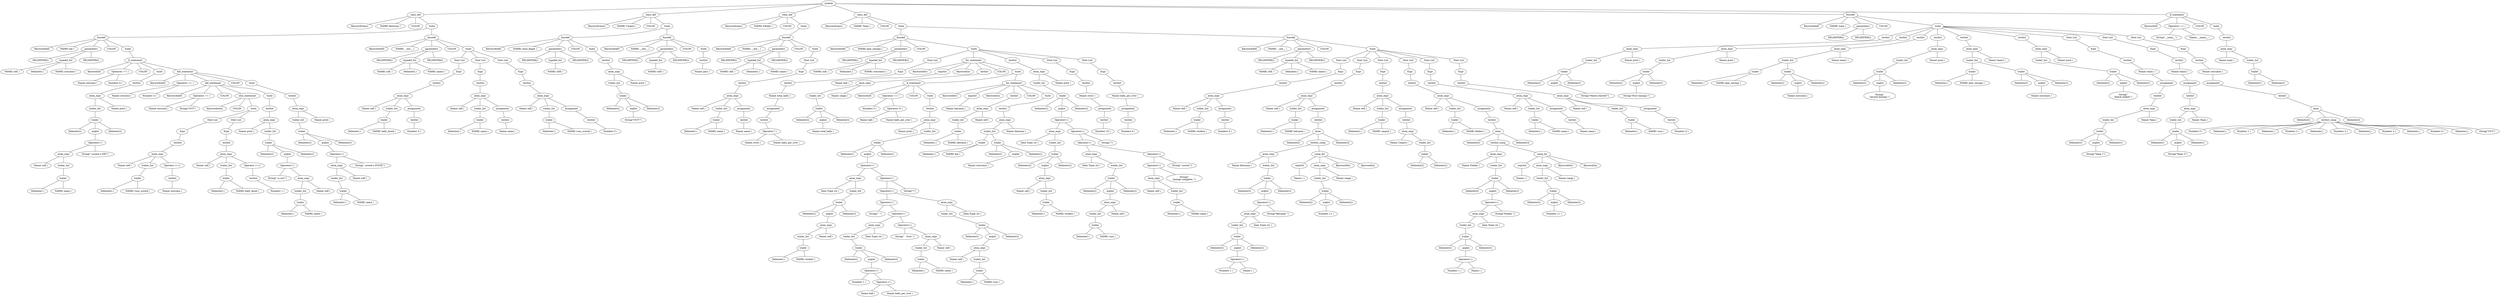 Graph { 
0[label="NAME( Batsman )"];
1[label="NAME( __init__ )"];
2[label="NAME( self, )"];
3--2; 3[label="typedef_list"];
4[label="NAME( name) )"];
{rank = same; 2 -- 5 -- 4  [ style=invis ];rankdir = LR;}3--5; 5[label=" Delimiter(,)"];
3--4;
{rank = same;  7 -- 3 -- 8  [ style=invis ];rankdir = LR;}6--7;7[label="DELIMITER(()"];6[label="parameters"];
6--3;
6--8;8[label="DELIMITER())"];
9[label="Name( self )"];
10[label="NAME( name )"];
{rank = same; rank12[style=invisible]; rank12 -- 11 -- 10   [ style=invis ];rankdir = LR;}12--11;11[label="Delimiter(.)"];12[label="trailer"];
12--10;
13--12; 13[label="trailer_list"];
14--9;14[label="atom_expr"];
14--13;
15--14; 15[label=" testlist"];
16[label="Name( name )"];
17--16; 17[label=" testlist"];
18--17; 18[label="assignment"];
14--18;
19--15; 19[label=" Expr"];
20--19; 20[label=" Stmt List"];
21--20; 21[label=" Suite"];
21[label=" Suite"];
22[label="Name( self )"];
23[label="NAME( runs_scored )"];
{rank = same; rank25[style=invisible]; rank25 -- 24 -- 23   [ style=invis ];rankdir = LR;}25--24;24[label="Delimiter(.)"];25[label="trailer"];
25--23;
26--25; 26[label="trailer_list"];
27--22;27[label="atom_expr"];
27--26;
28--27; 28[label=" testlist"];
29[label="Number( 0 )"];
30--29; 30[label=" testlist"];
31--30; 31[label="assignment"];
27--31;
32--28; 32[label=" Expr"];
33--32; 33[label=" Stmt List"];
21--33;
34[label="Name( self )"];
35[label="NAME( balls_faced )"];
{rank = same; rank37[style=invisible]; rank37 -- 36 -- 35   [ style=invis ];rankdir = LR;}37--36;36[label="Delimiter(.)"];37[label="trailer"];
37--35;
38--37; 38[label="trailer_list"];
39--34;39[label="atom_expr"];
39--38;
40--39; 40[label=" testlist"];
41[label="Number( 0 )"];
42--41; 42[label=" testlist"];
43--42; 43[label="assignment"];
39--43;
44--40; 44[label=" Expr"];
45--44; 45[label=" Stmt List"];
21--45;
{rank = same;47 -- 1 -- 6 -- 48 -- 21  [ style=invis ];rankdir = LR;}46--47;47[label="Keyword(def)"];46[label="funcdef"];
46--1;
46--6;
46--48;48[label="COLON"];
46--21;
49--46; 49[label=" Suite"];
49[label=" Suite"];
50[label="NAME( bat )"];
51[label="NAME( self, )"];
52--51; 52[label="typedef_list"];
53[label="NAME( outcome) )"];
{rank = same; 51 -- 54 -- 53  [ style=invis ];rankdir = LR;}52--54; 54[label=" Delimiter(,)"];
52--53;
{rank = same;  56 -- 52 -- 57  [ style=invis ];rankdir = LR;}55--56;56[label="DELIMITER(()"];55[label="parameters"];
55--52;
55--57;57[label="DELIMITER())"];
58[label="Name( outcome )"];
59[label="Operator( == )"];
60[label="Number( 6 )"];
59--58;
59--60;
61[label="Name( print )"];
62[label="Name( self )"];
63[label="NAME( name )"];
{rank = same; rank65[style=invisible]; rank65 -- 64 -- 63   [ style=invis ];rankdir = LR;}65--64;64[label="Delimiter(.)"];65[label="trailer"];
65--63;
66--65; 66[label="trailer_list"];
67--62;67[label="atom_expr"];
67--66;
68[label="String(\" scored a SIX!\")"];
69--67;69[label="Operator(+)"];
69--68;
70--69; 70[label=" arglist"];
{rank = same; rank72[style=invisible]; rank72 -- 71 -- 70 -- 73  [ style=invis ];rankdir = LR;}72--71;71[label="Delimiter(()"];72[label="trailer"];
72--70;
72--73;73[label="Delimiter())"];
74--72; 74[label="trailer_list"];
75--61;75[label="atom_expr"];
75--74;
76--75; 76[label=" testlist"];
77--76; 77[label=" Suite"];
77[label=" Suite"];
78[label="Name( outcome )"];
79[label="Operator( == )"];
80[label="Number( 4 )"];
79--78;
79--80;
81[label="Name( print )"];
82[label="Name( self )"];
83[label="NAME( name )"];
{rank = same; rank85[style=invisible]; rank85 -- 84 -- 83   [ style=invis ];rankdir = LR;}85--84;84[label="Delimiter(.)"];85[label="trailer"];
85--83;
86--85; 86[label="trailer_list"];
87--82;87[label="atom_expr"];
87--86;
88[label="String(\" scored a FOUR!\")"];
89--87;89[label="Operator(+)"];
89--88;
90--89; 90[label=" arglist"];
{rank = same; rank92[style=invisible]; rank92 -- 91 -- 90 -- 93  [ style=invis ];rankdir = LR;}92--91;91[label="Delimiter(()"];92[label="trailer"];
92--90;
92--93;93[label="Delimiter())"];
94--92; 94[label="trailer_list"];
95--81;95[label="atom_expr"];
95--94;
96--95; 96[label=" testlist"];
97--96; 97[label=" Suite"];
97[label=" Suite"];
{rank = same; 99 -- 79 -- 100 -- 97 [ style=invis ];rankdir = LR;}98--99;99[label="Keyword(elif)"];98[label="elif_statement"];
98--79;
98--100;100[label="COLON"];
98--97;
101[label="Name( outcome )"];
102[label="Operator( == )"];
103[label="String(\"OUT\")"];
102--101;
102--103;
104[label="Name( print )"];
105[label="Name( self )"];
106[label="NAME( name )"];
{rank = same; rank108[style=invisible]; rank108 -- 107 -- 106   [ style=invis ];rankdir = LR;}108--107;107[label="Delimiter(.)"];108[label="trailer"];
108--106;
109--108; 109[label="trailer_list"];
110--105;110[label="atom_expr"];
110--109;
111[label="String(\" is out!\")"];
112--110;112[label="Operator(+)"];
112--111;
113--112; 113[label=" arglist"];
{rank = same; rank115[style=invisible]; rank115 -- 114 -- 113 -- 116  [ style=invis ];rankdir = LR;}115--114;114[label="Delimiter(()"];115[label="trailer"];
115--113;
115--116;116[label="Delimiter())"];
117--115; 117[label="trailer_list"];
118--104;118[label="atom_expr"];
118--117;
119--118; 119[label=" testlist"];
120--119; 120[label=" Suite"];
120[label=" Suite"];
{rank = same; 122 -- 102 -- 123 -- 120 [ style=invis ];rankdir = LR;}98--121;
121--122;122[label="Keyword(elif)"];121[label="elif_statement"];
121--102;
121--123;123[label="COLON"];
121--120;
124[label="Name( self )"];
125[label="NAME( runs_scored )"];
{rank = same; rank127[style=invisible]; rank127 -- 126 -- 125   [ style=invis ];rankdir = LR;}127--126;126[label="Delimiter(.)"];127[label="trailer"];
127--125;
128--127; 128[label="trailer_list"];
129--124;129[label="atom_expr"];
129--128;
130--129; 130[label=" testlist"];
131[label="Name( outcome )"];
132--131; 132[label=" testlist"];
129--133; 133--132; 133[label="Operator (+=)"];
134--130; 134[label=" Expr"];
135--134; 135[label=" Stmt List"];
136--135; 136[label=" Suite"];
136[label=" Suite"];
137[label="Name( self )"];
138[label="NAME( balls_faced )"];
{rank = same; rank140[style=invisible]; rank140 -- 139 -- 138   [ style=invis ];rankdir = LR;}140--139;139[label="Delimiter(.)"];140[label="trailer"];
140--138;
141--140; 141[label="trailer_list"];
142--137;142[label="atom_expr"];
142--141;
143--142; 143[label=" testlist"];
144[label="Number( 1 )"];
145--144; 145[label=" testlist"];
142--146; 146--145; 146[label="Operator (+=)"];
147--143; 147[label=" Expr"];
148--147; 148[label=" Stmt List"];
136--148;
{rank = same; 150 -- 151 -- 136 [ style=invis ];rankdir = LR;}149--150;150[label="Keyword(else)"];149[label="else_statement"];
149--151;151[label="COLON"];
149--136;
{rank = same; 153 -- 59 -- 154 -- 77 -- 98[ style=invis ];rankdir = LR;}152--153;153[label="Keyword(if)"];152[label="if_statement"];
152--59;
152--154;154[label="COLON"];
152--77;
152--98;
121--149;
155--152; 155[label=" Suite"];
155[label=" Suite"];
{rank = same;157 -- 50 -- 55 -- 158 -- 155  [ style=invis ];rankdir = LR;}156--157;157[label="Keyword(def)"];156[label="funcdef"];
156--50;
156--55;
156--158;158[label="COLON"];
156--155;
49--156;
{rank = same; 160 -- 0 -- 161 -- 49 [ style=invis ];rankdir = LR;}159--160;160[label="Keyword(class)"];159[label="class_def"];
159--0;
159--161;161[label="COLON"];
159--49;
module--159;
162[label="NAME( Umpire )"];
163[label="NAME( __init__ )"];
164[label="NAME( self) )"];
165--164; 165[label="typedef_list"];
{rank = same;  167 -- 165 -- 168  [ style=invis ];rankdir = LR;}166--167;167[label="DELIMITER(()"];166[label="parameters"];
166--165;
166--168;168[label="DELIMITER())"];
169[label="Name( pass )"];
170--169; 170[label=" testlist"];
171--170; 171[label=" Suite"];
171[label=" Suite"];
{rank = same;173 -- 163 -- 166 -- 174 -- 171  [ style=invis ];rankdir = LR;}172--173;173[label="Keyword(def)"];172[label="funcdef"];
172--163;
172--166;
172--174;174[label="COLON"];
172--171;
175--172; 175[label=" Suite"];
175[label=" Suite"];
176[label="NAME( raise_finger )"];
177[label="NAME( self) )"];
178--177; 178[label="typedef_list"];
{rank = same;  180 -- 178 -- 181  [ style=invis ];rankdir = LR;}179--180;180[label="DELIMITER(()"];179[label="parameters"];
179--178;
179--181;181[label="DELIMITER())"];
182[label="Name( print )"];
183[label="String(\"OUT!\")"];
184--183; 184[label=" arglist"];
{rank = same; rank186[style=invisible]; rank186 -- 185 -- 184 -- 187  [ style=invis ];rankdir = LR;}186--185;185[label="Delimiter(()"];186[label="trailer"];
186--184;
186--187;187[label="Delimiter())"];
188--186; 188[label="trailer_list"];
189--182;189[label="atom_expr"];
189--188;
190--189; 190[label=" testlist"];
191--190; 191[label=" Suite"];
191[label=" Suite"];
{rank = same;193 -- 176 -- 179 -- 194 -- 191  [ style=invis ];rankdir = LR;}192--193;193[label="Keyword(def)"];192[label="funcdef"];
192--176;
192--179;
192--194;194[label="COLON"];
192--191;
175--192;
{rank = same; 196 -- 162 -- 197 -- 175 [ style=invis ];rankdir = LR;}195--196;196[label="Keyword(class)"];195[label="class_def"];
195--162;
195--197;197[label="COLON"];
195--175;
module--195;
198[label="NAME( Fielder )"];
199[label="NAME( __init__ )"];
200[label="NAME( self, )"];
201--200; 201[label="typedef_list"];
202[label="NAME( name) )"];
{rank = same; 200 -- 203 -- 202  [ style=invis ];rankdir = LR;}201--203; 203[label=" Delimiter(,)"];
201--202;
{rank = same;  205 -- 201 -- 206  [ style=invis ];rankdir = LR;}204--205;205[label="DELIMITER(()"];204[label="parameters"];
204--201;
204--206;206[label="DELIMITER())"];
207[label="Name( self )"];
208[label="NAME( name )"];
{rank = same; rank210[style=invisible]; rank210 -- 209 -- 208   [ style=invis ];rankdir = LR;}210--209;209[label="Delimiter(.)"];210[label="trailer"];
210--208;
211--210; 211[label="trailer_list"];
212--207;212[label="atom_expr"];
212--211;
213--212; 213[label=" testlist"];
214[label="Name( name )"];
215--214; 215[label=" testlist"];
216--215; 216[label="assignment"];
212--216;
217--213; 217[label=" Expr"];
218--217; 218[label=" Stmt List"];
219--218; 219[label=" Suite"];
219[label=" Suite"];
{rank = same;221 -- 199 -- 204 -- 222 -- 219  [ style=invis ];rankdir = LR;}220--221;221[label="Keyword(def)"];220[label="funcdef"];
220--199;
220--204;
220--222;222[label="COLON"];
220--219;
223--220; 223[label=" Suite"];
223[label=" Suite"];
{rank = same; 225 -- 198 -- 226 -- 223 [ style=invis ];rankdir = LR;}224--225;225[label="Keyword(class)"];224[label="class_def"];
224--198;
224--226;226[label="COLON"];
224--223;
module--224;
227[label="NAME( Team )"];
228[label="NAME( __init__ )"];
229[label="NAME( self, )"];
230--229; 230[label="typedef_list"];
231[label="NAME( name) )"];
{rank = same; 229 -- 232 -- 231  [ style=invis ];rankdir = LR;}230--232; 232[label=" Delimiter(,)"];
230--231;
{rank = same;  234 -- 230 -- 235  [ style=invis ];rankdir = LR;}233--234;234[label="DELIMITER(()"];233[label="parameters"];
233--230;
233--235;235[label="DELIMITER())"];
236[label="Name( self )"];
237[label="NAME( name )"];
{rank = same; rank239[style=invisible]; rank239 -- 238 -- 237   [ style=invis ];rankdir = LR;}239--238;238[label="Delimiter(.)"];239[label="trailer"];
239--237;
240--239; 240[label="trailer_list"];
241--236;241[label="atom_expr"];
241--240;
242--241; 242[label=" testlist"];
243[label="Name( name )"];
244--243; 244[label=" testlist"];
245--244; 245[label="assignment"];
241--245;
246--242; 246[label=" Expr"];
247--246; 247[label=" Stmt List"];
248--247; 248[label=" Suite"];
248[label=" Suite"];
249[label="Name( self )"];
250[label="NAME( runs )"];
{rank = same; rank252[style=invisible]; rank252 -- 251 -- 250   [ style=invis ];rankdir = LR;}252--251;251[label="Delimiter(.)"];252[label="trailer"];
252--250;
253--252; 253[label="trailer_list"];
254--249;254[label="atom_expr"];
254--253;
255--254; 255[label=" testlist"];
256[label="Number( 0 )"];
257--256; 257[label=" testlist"];
258--257; 258[label="assignment"];
254--258;
259--255; 259[label=" Expr"];
260--259; 260[label=" Stmt List"];
248--260;
261[label="Name( self )"];
262[label="NAME( wickets )"];
{rank = same; rank264[style=invisible]; rank264 -- 263 -- 262   [ style=invis ];rankdir = LR;}264--263;263[label="Delimiter(.)"];264[label="trailer"];
264--262;
265--264; 265[label="trailer_list"];
266--261;266[label="atom_expr"];
266--265;
267--266; 267[label=" testlist"];
268[label="Number( 0 )"];
269--268; 269[label=" testlist"];
270--269; 270[label="assignment"];
266--270;
271--267; 271[label=" Expr"];
272--271; 272[label=" Stmt List"];
248--272;
273[label="Name( self )"];
274[label="NAME( batsmen )"];
{rank = same; rank276[style=invisible]; rank276 -- 275 -- 274   [ style=invis ];rankdir = LR;}276--275;275[label="Delimiter(.)"];276[label="trailer"];
276--274;
277--276; 277[label="trailer_list"];
278--273;278[label="atom_expr"];
278--277;
279--278; 279[label=" testlist"];
280[label="Name( Batsman )"];
281[label="String(\"Batsman \")"];
282[label="Data Type( str )"];
283[label="Name( i )"];
284[label="Number( 1 )"];
285--283;285[label="Operator(+)"];
285--284;
286--285; 286[label=" arglist"];
{rank = same; rank288[style=invisible]; rank288 -- 287 -- 286 -- 289  [ style=invis ];rankdir = LR;}288--287;287[label="Delimiter(()"];288[label="trailer"];
288--286;
288--289;289[label="Delimiter())"];
290--288; 290[label="trailer_list"];
291--282;291[label="atom_expr"];
291--290;
292--281;292[label="Operator(+)"];
292--291;
293--292; 293[label=" arglist"];
{rank = same; rank295[style=invisible]; rank295 -- 294 -- 293 -- 296  [ style=invis ];rankdir = LR;}295--294;294[label="Delimiter(()"];295[label="trailer"];
295--293;
295--296;296[label="Delimiter())"];
297--295; 297[label="trailer_list"];
298--280;298[label="atom_expr"];
298--297;
299[label="Name( i )"];
300--299; 300[label=" exprlist"];
301[label="Name( range )"];
302[label="Number( 11 )"];
303--302; 303[label=" arglist"];
{rank = same; rank305[style=invisible]; rank305 -- 304 -- 303 -- 306  [ style=invis ];rankdir = LR;}305--304;304[label="Delimiter(()"];305[label="trailer"];
305--303;
305--306;306[label="Delimiter())"];
307--305; 307[label="trailer_list"];
308--301;308[label="atom_expr"];
308--307;
309--310;310[label="Keyword(for)"];309[label="comp_for"];
309--300;
309--311;311[label="Keyword(in)"];
309--308;
312--298;312[label="testlist_comp"];
312--309;
{rank = same; rank314[style=invisible]; rank314 -- 313 -- 312 -- 315  [ style=invis ];rankdir = LR;}314--313;313[label="Delimiter([)"];314[label="atom"];
314--312;
314--315;315[label="Delimiter(])"];
316--314; 316[label=" testlist"];
317--316; 317[label="assignment"];
278--317;
318--279; 318[label=" Expr"];
319--318; 319[label=" Stmt List"];
248--319;
320[label="Name( self )"];
321[label="NAME( umpire )"];
{rank = same; rank323[style=invisible]; rank323 -- 322 -- 321   [ style=invis ];rankdir = LR;}323--322;322[label="Delimiter(.)"];323[label="trailer"];
323--321;
324--323; 324[label="trailer_list"];
325--320;325[label="atom_expr"];
325--324;
326--325; 326[label=" testlist"];
327[label="Name( Umpire )"];
{rank = same; rank329[style=invisible]; rank329 -- 328 -- 330  [ style=invis ];rankdir = LR;}329--328;328[label="Delimiter(()"];329[label="trailer"];
329--330;330[label="Delimiter())"];
331--329; 331[label="trailer_list"];
332--327;332[label="atom_expr"];
332--331;
333--332; 333[label=" testlist"];
334--333; 334[label="assignment"];
325--334;
335--326; 335[label=" Expr"];
336--335; 336[label=" Stmt List"];
248--336;
337[label="Name( self )"];
338[label="NAME( fielders )"];
{rank = same; rank340[style=invisible]; rank340 -- 339 -- 338   [ style=invis ];rankdir = LR;}340--339;339[label="Delimiter(.)"];340[label="trailer"];
340--338;
341--340; 341[label="trailer_list"];
342--337;342[label="atom_expr"];
342--341;
343--342; 343[label=" testlist"];
344[label="Name( Fielder )"];
345[label="String(\"Fielder \")"];
346[label="Data Type( str )"];
347[label="Name( i )"];
348[label="Number( 1 )"];
349--347;349[label="Operator(+)"];
349--348;
350--349; 350[label=" arglist"];
{rank = same; rank352[style=invisible]; rank352 -- 351 -- 350 -- 353  [ style=invis ];rankdir = LR;}352--351;351[label="Delimiter(()"];352[label="trailer"];
352--350;
352--353;353[label="Delimiter())"];
354--352; 354[label="trailer_list"];
355--346;355[label="atom_expr"];
355--354;
356--345;356[label="Operator(+)"];
356--355;
357--356; 357[label=" arglist"];
{rank = same; rank359[style=invisible]; rank359 -- 358 -- 357 -- 360  [ style=invis ];rankdir = LR;}359--358;358[label="Delimiter(()"];359[label="trailer"];
359--357;
359--360;360[label="Delimiter())"];
361--359; 361[label="trailer_list"];
362--344;362[label="atom_expr"];
362--361;
363[label="Name( i )"];
364--363; 364[label=" exprlist"];
365[label="Name( range )"];
366[label="Number( 11 )"];
367--366; 367[label=" arglist"];
{rank = same; rank369[style=invisible]; rank369 -- 368 -- 367 -- 370  [ style=invis ];rankdir = LR;}369--368;368[label="Delimiter(()"];369[label="trailer"];
369--367;
369--370;370[label="Delimiter())"];
371--369; 371[label="trailer_list"];
372--365;372[label="atom_expr"];
372--371;
373--374;374[label="Keyword(for)"];373[label="comp_for"];
373--364;
373--375;375[label="Keyword(in)"];
373--372;
376--362;376[label="testlist_comp"];
376--373;
{rank = same; rank378[style=invisible]; rank378 -- 377 -- 376 -- 379  [ style=invis ];rankdir = LR;}378--377;377[label="Delimiter([)"];378[label="atom"];
378--376;
378--379;379[label="Delimiter(])"];
380--378; 380[label=" testlist"];
381--380; 381[label="assignment"];
342--381;
382--343; 382[label=" Expr"];
383--382; 383[label=" Stmt List"];
248--383;
{rank = same;385 -- 228 -- 233 -- 386 -- 248  [ style=invis ];rankdir = LR;}384--385;385[label="Keyword(def)"];384[label="funcdef"];
384--228;
384--233;
384--386;386[label="COLON"];
384--248;
387--384; 387[label=" Suite"];
387[label=" Suite"];
388[label="NAME( play_innings )"];
389[label="NAME( self, )"];
390--389; 390[label="typedef_list"];
391[label="NAME( outcomes) )"];
{rank = same; 389 -- 392 -- 391  [ style=invis ];rankdir = LR;}390--392; 392[label=" Delimiter(,)"];
390--391;
{rank = same;  394 -- 390 -- 395  [ style=invis ];rankdir = LR;}393--394;394[label="DELIMITER(()"];393[label="parameters"];
393--390;
393--395;395[label="DELIMITER())"];
396[label="Name( overs )"];
397--396; 397[label=" testlist"];
398[label="Number( 10 )"];
399--398; 399[label=" testlist"];
400--399; 400[label="assignment"];
396--400;
401--397; 401[label=" Expr"];
402--401; 402[label=" Stmt List"];
403--402; 403[label=" Suite"];
403[label=" Suite"];
404[label="Name( balls_per_over )"];
405--404; 405[label=" testlist"];
406[label="Number( 6 )"];
407--406; 407[label=" testlist"];
408--407; 408[label="assignment"];
404--408;
409--405; 409[label=" Expr"];
410--409; 410[label=" Stmt List"];
403--410;
411[label="Name( total_balls )"];
412--411; 412[label=" testlist"];
413[label="Name( overs )"];
414[label="Operator( * )"];
415[label="Name( balls_per_over )"];
414--413;
414--415;
416--414; 416[label=" testlist"];
417--416; 417[label="assignment"];
411--417;
418--412; 418[label=" Expr"];
419--418; 419[label=" Stmt List"];
403--419;
420[label="Name( ball )"];
421--420; 421[label=" exprlist"];
422[label="Name( range )"];
423[label="Name( total_balls )"];
424--423; 424[label=" arglist"];
{rank = same; rank426[style=invisible]; rank426 -- 425 -- 424 -- 427  [ style=invis ];rankdir = LR;}426--425;425[label="Delimiter(()"];426[label="trailer"];
426--424;
426--427;427[label="Delimiter())"];
428--426; 428[label="trailer_list"];
429--422;429[label="atom_expr"];
429--428;
430--429; 430[label=" testlist"];
431[label="Name( batsman )"];
432--431; 432[label=" exprlist"];
433[label="Name( self )"];
434[label="NAME( batsmen )"];
{rank = same; rank436[style=invisible]; rank436 -- 435 -- 434   [ style=invis ];rankdir = LR;}436--435;435[label="Delimiter(.)"];436[label="trailer"];
436--434;
437--436; 437[label="trailer_list"];
438--433;438[label="atom_expr"];
438--437;
439--438; 439[label=" testlist"];
440[label="Name( batsman )"];
441[label="NAME( bat )"];
{rank = same; rank443[style=invisible]; rank443 -- 442 -- 441   [ style=invis ];rankdir = LR;}443--442;442[label="Delimiter(.)"];443[label="trailer"];
443--441;
444--443; 444[label="trailer_list"];
445[label="Name( outcomes )"];
446--445; 446[label=" arglist"];
{rank = same; rank448[style=invisible]; rank448 -- 447 -- 446 -- 449  [ style=invis ];rankdir = LR;}448--447;447[label="Delimiter(()"];448[label="trailer"];
448--446;
448--449;449[label="Delimiter())"];
{rank = same; 443 -- 448  [ style=invis ];rankdir = LR;}444--448;
450--440;450[label="atom_expr"];
450--444;
451--450; 451[label=" testlist"];
452--451; 452[label=" Suite"];
452[label=" Suite"];
{rank = same; 454 -- 432 -- 455 -- 439 -- 456 -- 452 [ style=invis ];rankdir = LR;}453--454;454[label="Keyword(for)"];453[label="for_statement"];
453--432;
453--455;455[label="Keyword(in)"];
453--439;
453--456;456[label="COLON"];
453--452;
457--453; 457[label=" Suite"];
457[label=" Suite"];
458[label="Name( ball )"];
459[label="Operator( % )"];
460[label="Name( balls_per_over )"];
459--458;
459--460;
461[label="Operator( == )"];
462[label="Number( 0 )"];
461--459;
461--462;
463[label="Name( print )"];
464[label="Name( self )"];
465[label="NAME( name )"];
{rank = same; rank467[style=invisible]; rank467 -- 466 -- 465   [ style=invis ];rankdir = LR;}467--466;466[label="Delimiter(.)"];467[label="trailer"];
467--465;
468--467; 468[label="trailer_list"];
469--464;469[label="atom_expr"];
469--468;
470[label="String(\" - Over \")"];
471--469;471[label="Operator(+)"];
471--470;
472[label="Data Type( str )"];
473[label="Name( ball )"];
474[label="Operator( // )"];
475[label="Name( balls_per_over )"];
474--473;
474--475;
476[label="Number( 1 )"];
477--474;477[label="Operator(+)"];
477--476;
478--477; 478[label=" arglist"];
{rank = same; rank480[style=invisible]; rank480 -- 479 -- 478 -- 481  [ style=invis ];rankdir = LR;}480--479;479[label="Delimiter(()"];480[label="trailer"];
480--478;
480--481;481[label="Delimiter())"];
482--480; 482[label="trailer_list"];
483--472;483[label="atom_expr"];
483--482;
484--471;484[label="Operator(+)"];
484--483;
485[label="String(\": \")"];
486--484;486[label="Operator(+)"];
486--485;
487[label="Data Type( str )"];
488[label="Name( self )"];
489[label="NAME( runs )"];
{rank = same; rank491[style=invisible]; rank491 -- 490 -- 489   [ style=invis ];rankdir = LR;}491--490;490[label="Delimiter(.)"];491[label="trailer"];
491--489;
492--491; 492[label="trailer_list"];
493--488;493[label="atom_expr"];
493--492;
494--493; 494[label=" arglist"];
{rank = same; rank496[style=invisible]; rank496 -- 495 -- 494 -- 497  [ style=invis ];rankdir = LR;}496--495;495[label="Delimiter(()"];496[label="trailer"];
496--494;
496--497;497[label="Delimiter())"];
498--496; 498[label="trailer_list"];
499--487;499[label="atom_expr"];
499--498;
500--486;500[label="Operator(+)"];
500--499;
501[label="String(\"/\")"];
502--500;502[label="Operator(+)"];
502--501;
503[label="Data Type( str )"];
504[label="Name( self )"];
505[label="NAME( wickets )"];
{rank = same; rank507[style=invisible]; rank507 -- 506 -- 505   [ style=invis ];rankdir = LR;}507--506;506[label="Delimiter(.)"];507[label="trailer"];
507--505;
508--507; 508[label="trailer_list"];
509--504;509[label="atom_expr"];
509--508;
510--509; 510[label=" arglist"];
{rank = same; rank512[style=invisible]; rank512 -- 511 -- 510 -- 513  [ style=invis ];rankdir = LR;}512--511;511[label="Delimiter(()"];512[label="trailer"];
512--510;
512--513;513[label="Delimiter())"];
514--512; 514[label="trailer_list"];
515--503;515[label="atom_expr"];
515--514;
516--502;516[label="Operator(+)"];
516--515;
517--516; 517[label=" arglist"];
{rank = same; rank519[style=invisible]; rank519 -- 518 -- 517 -- 520  [ style=invis ];rankdir = LR;}519--518;518[label="Delimiter(()"];519[label="trailer"];
519--517;
519--520;520[label="Delimiter())"];
521--519; 521[label="trailer_list"];
522--463;522[label="atom_expr"];
522--521;
523--522; 523[label=" testlist"];
524--523; 524[label=" Suite"];
524[label=" Suite"];
{rank = same; 526 -- 461 -- 527 -- 524 [ style=invis ];rankdir = LR;}525--526;526[label="Keyword(if)"];525[label="if_statement"];
525--461;
525--527;527[label="COLON"];
525--524;
457--525;
{rank = same; 529 -- 421 -- 530 -- 430 -- 531 -- 457 [ style=invis ];rankdir = LR;}528--529;529[label="Keyword(for)"];528[label="for_statement"];
528--421;
528--530;530[label="Keyword(in)"];
528--430;
528--531;531[label="COLON"];
528--457;
403--528;
532[label="Name( print )"];
533[label="String(\"\nInnings complete: \")"];
534[label="Name( self )"];
535[label="NAME( name )"];
{rank = same; rank537[style=invisible]; rank537 -- 536 -- 535   [ style=invis ];rankdir = LR;}537--536;536[label="Delimiter(.)"];537[label="trailer"];
537--535;
538--537; 538[label="trailer_list"];
539--534;539[label="atom_expr"];
539--538;
540--533;540[label="Operator(+)"];
540--539;
541[label="String(\" scored \")"];
542--540;542[label="Operator(+)"];
542--541;
543[label="Data Type( str )"];
544[label="Name( self )"];
545[label="NAME( runs )"];
{rank = same; rank547[style=invisible]; rank547 -- 546 -- 545   [ style=invis ];rankdir = LR;}547--546;546[label="Delimiter(.)"];547[label="trailer"];
547--545;
548--547; 548[label="trailer_list"];
549--544;549[label="atom_expr"];
549--548;
550--549; 550[label=" arglist"];
{rank = same; rank552[style=invisible]; rank552 -- 551 -- 550 -- 553  [ style=invis ];rankdir = LR;}552--551;551[label="Delimiter(()"];552[label="trailer"];
552--550;
552--553;553[label="Delimiter())"];
554--552; 554[label="trailer_list"];
555--543;555[label="atom_expr"];
555--554;
556--542;556[label="Operator(+)"];
556--555;
557[label="String(\"/\")"];
558--556;558[label="Operator(+)"];
558--557;
559[label="Data Type( str )"];
560[label="Name( self )"];
561[label="NAME( wickets )"];
{rank = same; rank563[style=invisible]; rank563 -- 562 -- 561   [ style=invis ];rankdir = LR;}563--562;562[label="Delimiter(.)"];563[label="trailer"];
563--561;
564--563; 564[label="trailer_list"];
565--560;565[label="atom_expr"];
565--564;
566--565; 566[label=" arglist"];
{rank = same; rank568[style=invisible]; rank568 -- 567 -- 566 -- 569  [ style=invis ];rankdir = LR;}568--567;567[label="Delimiter(()"];568[label="trailer"];
568--566;
568--569;569[label="Delimiter())"];
570--568; 570[label="trailer_list"];
571--559;571[label="atom_expr"];
571--570;
572--558;572[label="Operator(+)"];
572--571;
573--572; 573[label=" arglist"];
{rank = same; rank575[style=invisible]; rank575 -- 574 -- 573 -- 576  [ style=invis ];rankdir = LR;}575--574;574[label="Delimiter(()"];575[label="trailer"];
575--573;
575--576;576[label="Delimiter())"];
577--575; 577[label="trailer_list"];
578--532;578[label="atom_expr"];
578--577;
579--578; 579[label=" testlist"];
403--579;
{rank = same;581 -- 388 -- 393 -- 582 -- 403  [ style=invis ];rankdir = LR;}580--581;581[label="Keyword(def)"];580[label="funcdef"];
580--388;
580--393;
580--582;582[label="COLON"];
580--403;
387--580;
{rank = same; 584 -- 227 -- 585 -- 387 [ style=invis ];rankdir = LR;}583--584;584[label="Keyword(class)"];583[label="class_def"];
583--227;
583--585;585[label="COLON"];
583--387;
module--583;
586[label="NAME( main )"];
{rank = same;  588 -- 589  [ style=invis ];rankdir = LR;}587--588;588[label="DELIMITER(()"];587[label="parameters"];
587--589;589[label="DELIMITER())"];
590[label="Name( team1 )"];
591--590; 591[label=" testlist"];
592[label="Name( Team )"];
593[label="String(\"Team 1\")"];
594--593; 594[label=" arglist"];
{rank = same; rank596[style=invisible]; rank596 -- 595 -- 594 -- 597  [ style=invis ];rankdir = LR;}596--595;595[label="Delimiter(()"];596[label="trailer"];
596--594;
596--597;597[label="Delimiter())"];
598--596; 598[label="trailer_list"];
599--592;599[label="atom_expr"];
599--598;
600--599; 600[label=" testlist"];
601--600; 601[label="assignment"];
590--601;
602--591; 602[label=" Expr"];
603--602; 603[label=" Stmt List"];
604--603; 604[label=" Suite"];
604[label=" Suite"];
605[label="Name( team2 )"];
606--605; 606[label=" testlist"];
607[label="Name( Team )"];
608[label="String(\"Team 2\")"];
609--608; 609[label=" arglist"];
{rank = same; rank611[style=invisible]; rank611 -- 610 -- 609 -- 612  [ style=invis ];rankdir = LR;}611--610;610[label="Delimiter(()"];611[label="trailer"];
611--609;
611--612;612[label="Delimiter())"];
613--611; 613[label="trailer_list"];
614--607;614[label="atom_expr"];
614--613;
615--614; 615[label=" testlist"];
616--615; 616[label="assignment"];
605--616;
617--606; 617[label=" Expr"];
618--617; 618[label=" Stmt List"];
604--618;
619[label="Name( outcomes )"];
620--619; 620[label=" testlist"];
621[label="Number( 0 )"];
622--621; 622[label=" testlist_comp"];
623[label="Number( 1 )"];
{rank = same; 621 -- 624 -- 623  [ style=invis ];rankdir = LR;}622--624; 624[label=" Delimiter(,)"];
622--623;
625[label="Number( 2 )"];
{rank = same; 623 -- 626 -- 625  [ style=invis ];rankdir = LR;}622--626; 626[label=" Delimiter(,)"];
622--625;
627[label="Number( 3 )"];
{rank = same; 625 -- 628 -- 627  [ style=invis ];rankdir = LR;}622--628; 628[label=" Delimiter(,)"];
622--627;
629[label="Number( 4 )"];
{rank = same; 627 -- 630 -- 629  [ style=invis ];rankdir = LR;}622--630; 630[label=" Delimiter(,)"];
622--629;
631[label="Number( 6 )"];
{rank = same; 629 -- 632 -- 631  [ style=invis ];rankdir = LR;}622--632; 632[label=" Delimiter(,)"];
622--631;
633[label="String(\"OUT\")"];
{rank = same; 631 -- 634 -- 633  [ style=invis ];rankdir = LR;}622--634; 634[label=" Delimiter(,)"];
622--633;
{rank = same; rank636[style=invisible]; rank636 -- 635 -- 622 -- 637  [ style=invis ];rankdir = LR;}636--635;635[label="Delimiter([)"];636[label="atom"];
636--622;
636--637;637[label="Delimiter(])"];
638--636; 638[label=" testlist"];
639--638; 639[label="assignment"];
619--639;
640--620; 640[label=" Expr"];
641--640; 641[label=" Stmt List"];
604--641;
642[label="Name( print )"];
643[label="String(\"Match started!\")"];
644--643; 644[label=" arglist"];
{rank = same; rank646[style=invisible]; rank646 -- 645 -- 644 -- 647  [ style=invis ];rankdir = LR;}646--645;645[label="Delimiter(()"];646[label="trailer"];
646--644;
646--647;647[label="Delimiter())"];
648--646; 648[label="trailer_list"];
649--642;649[label="atom_expr"];
649--648;
650--649; 650[label=" testlist"];
604--650;
651[label="Name( print )"];
652[label="String(\"First Innings:\")"];
653--652; 653[label=" arglist"];
{rank = same; rank655[style=invisible]; rank655 -- 654 -- 653 -- 656  [ style=invis ];rankdir = LR;}655--654;654[label="Delimiter(()"];655[label="trailer"];
655--653;
655--656;656[label="Delimiter())"];
657--655; 657[label="trailer_list"];
658--651;658[label="atom_expr"];
658--657;
659--658; 659[label=" testlist"];
604--659;
660[label="Name( team1 )"];
661[label="NAME( play_innings )"];
{rank = same; rank663[style=invisible]; rank663 -- 662 -- 661   [ style=invis ];rankdir = LR;}663--662;662[label="Delimiter(.)"];663[label="trailer"];
663--661;
664--663; 664[label="trailer_list"];
665[label="Name( outcomes )"];
666--665; 666[label=" arglist"];
{rank = same; rank668[style=invisible]; rank668 -- 667 -- 666 -- 669  [ style=invis ];rankdir = LR;}668--667;667[label="Delimiter(()"];668[label="trailer"];
668--666;
668--669;669[label="Delimiter())"];
{rank = same; 663 -- 668  [ style=invis ];rankdir = LR;}664--668;
670--660;670[label="atom_expr"];
670--664;
671--670; 671[label=" testlist"];
604--671;
672[label="Name( print )"];
673[label="String(\"\nSecond Innings:\")"];
674--673; 674[label=" arglist"];
{rank = same; rank676[style=invisible]; rank676 -- 675 -- 674 -- 677  [ style=invis ];rankdir = LR;}676--675;675[label="Delimiter(()"];676[label="trailer"];
676--674;
676--677;677[label="Delimiter())"];
678--676; 678[label="trailer_list"];
679--672;679[label="atom_expr"];
679--678;
680--679; 680[label=" testlist"];
604--680;
681[label="Name( team2 )"];
682[label="NAME( play_innings )"];
{rank = same; rank684[style=invisible]; rank684 -- 683 -- 682   [ style=invis ];rankdir = LR;}684--683;683[label="Delimiter(.)"];684[label="trailer"];
684--682;
685--684; 685[label="trailer_list"];
686[label="Name( outcomes )"];
687--686; 687[label=" arglist"];
{rank = same; rank689[style=invisible]; rank689 -- 688 -- 687 -- 690  [ style=invis ];rankdir = LR;}689--688;688[label="Delimiter(()"];689[label="trailer"];
689--687;
689--690;690[label="Delimiter())"];
{rank = same; 684 -- 689  [ style=invis ];rankdir = LR;}685--689;
691--681;691[label="atom_expr"];
691--685;
692--691; 692[label=" testlist"];
604--692;
693[label="Name( print )"];
694[label="String(\"\nMatch ended!\")"];
695--694; 695[label=" arglist"];
{rank = same; rank697[style=invisible]; rank697 -- 696 -- 695 -- 698  [ style=invis ];rankdir = LR;}697--696;696[label="Delimiter(()"];697[label="trailer"];
697--695;
697--698;698[label="Delimiter())"];
699--697; 699[label="trailer_list"];
700--693;700[label="atom_expr"];
700--699;
701--700; 701[label=" testlist"];
604--701;
{rank = same;703 -- 586 -- 587 -- 704 -- 604  [ style=invis ];rankdir = LR;}702--703;703[label="Keyword(def)"];702[label="funcdef"];
702--586;
702--587;
702--704;704[label="COLON"];
702--604;
module--702;
705[label="Name( __name__ )"];
706[label="Operator( == )"];
707[label="String(\"__main__\")"];
706--705;
706--707;
708[label="Name( main )"];
{rank = same; rank710[style=invisible]; rank710 -- 709 -- 711  [ style=invis ];rankdir = LR;}710--709;709[label="Delimiter(()"];710[label="trailer"];
710--711;711[label="Delimiter())"];
712--710; 712[label="trailer_list"];
713--708;713[label="atom_expr"];
713--712;
714--713; 714[label=" testlist"];
715--714; 715[label=" Suite"];
715[label=" Suite"];
{rank = same; 717 -- 706 -- 718 -- 715 [ style=invis ];rankdir = LR;}716--717;717[label="Keyword(if)"];716[label="if_statement"];
716--706;
716--718;718[label="COLON"];
716--715;
module--716;
}
